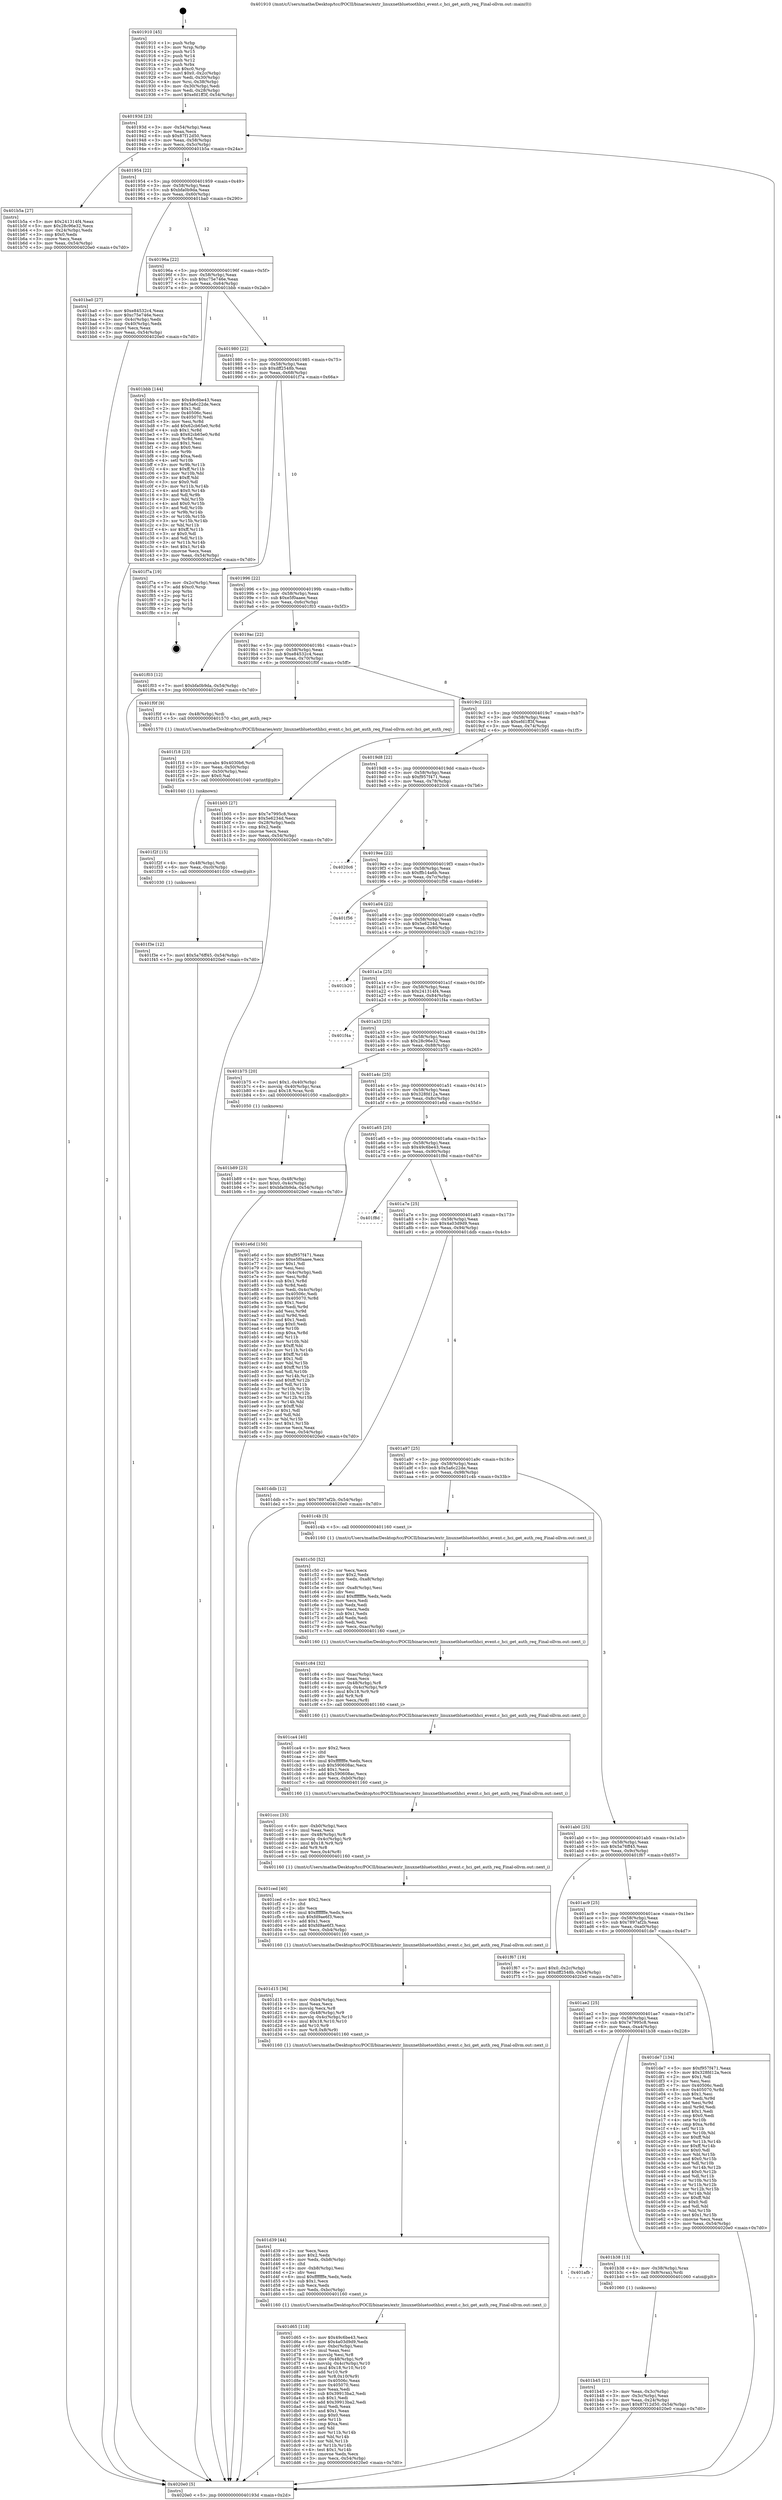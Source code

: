 digraph "0x401910" {
  label = "0x401910 (/mnt/c/Users/mathe/Desktop/tcc/POCII/binaries/extr_linuxnetbluetoothhci_event.c_hci_get_auth_req_Final-ollvm.out::main(0))"
  labelloc = "t"
  node[shape=record]

  Entry [label="",width=0.3,height=0.3,shape=circle,fillcolor=black,style=filled]
  "0x40193d" [label="{
     0x40193d [23]\l
     | [instrs]\l
     &nbsp;&nbsp;0x40193d \<+3\>: mov -0x54(%rbp),%eax\l
     &nbsp;&nbsp;0x401940 \<+2\>: mov %eax,%ecx\l
     &nbsp;&nbsp;0x401942 \<+6\>: sub $0x87f12d50,%ecx\l
     &nbsp;&nbsp;0x401948 \<+3\>: mov %eax,-0x58(%rbp)\l
     &nbsp;&nbsp;0x40194b \<+3\>: mov %ecx,-0x5c(%rbp)\l
     &nbsp;&nbsp;0x40194e \<+6\>: je 0000000000401b5a \<main+0x24a\>\l
  }"]
  "0x401b5a" [label="{
     0x401b5a [27]\l
     | [instrs]\l
     &nbsp;&nbsp;0x401b5a \<+5\>: mov $0x241314f4,%eax\l
     &nbsp;&nbsp;0x401b5f \<+5\>: mov $0x28c96e32,%ecx\l
     &nbsp;&nbsp;0x401b64 \<+3\>: mov -0x24(%rbp),%edx\l
     &nbsp;&nbsp;0x401b67 \<+3\>: cmp $0x0,%edx\l
     &nbsp;&nbsp;0x401b6a \<+3\>: cmove %ecx,%eax\l
     &nbsp;&nbsp;0x401b6d \<+3\>: mov %eax,-0x54(%rbp)\l
     &nbsp;&nbsp;0x401b70 \<+5\>: jmp 00000000004020e0 \<main+0x7d0\>\l
  }"]
  "0x401954" [label="{
     0x401954 [22]\l
     | [instrs]\l
     &nbsp;&nbsp;0x401954 \<+5\>: jmp 0000000000401959 \<main+0x49\>\l
     &nbsp;&nbsp;0x401959 \<+3\>: mov -0x58(%rbp),%eax\l
     &nbsp;&nbsp;0x40195c \<+5\>: sub $0xbfa0b9da,%eax\l
     &nbsp;&nbsp;0x401961 \<+3\>: mov %eax,-0x60(%rbp)\l
     &nbsp;&nbsp;0x401964 \<+6\>: je 0000000000401ba0 \<main+0x290\>\l
  }"]
  Exit [label="",width=0.3,height=0.3,shape=circle,fillcolor=black,style=filled,peripheries=2]
  "0x401ba0" [label="{
     0x401ba0 [27]\l
     | [instrs]\l
     &nbsp;&nbsp;0x401ba0 \<+5\>: mov $0xe84532c4,%eax\l
     &nbsp;&nbsp;0x401ba5 \<+5\>: mov $0xc75e746e,%ecx\l
     &nbsp;&nbsp;0x401baa \<+3\>: mov -0x4c(%rbp),%edx\l
     &nbsp;&nbsp;0x401bad \<+3\>: cmp -0x40(%rbp),%edx\l
     &nbsp;&nbsp;0x401bb0 \<+3\>: cmovl %ecx,%eax\l
     &nbsp;&nbsp;0x401bb3 \<+3\>: mov %eax,-0x54(%rbp)\l
     &nbsp;&nbsp;0x401bb6 \<+5\>: jmp 00000000004020e0 \<main+0x7d0\>\l
  }"]
  "0x40196a" [label="{
     0x40196a [22]\l
     | [instrs]\l
     &nbsp;&nbsp;0x40196a \<+5\>: jmp 000000000040196f \<main+0x5f\>\l
     &nbsp;&nbsp;0x40196f \<+3\>: mov -0x58(%rbp),%eax\l
     &nbsp;&nbsp;0x401972 \<+5\>: sub $0xc75e746e,%eax\l
     &nbsp;&nbsp;0x401977 \<+3\>: mov %eax,-0x64(%rbp)\l
     &nbsp;&nbsp;0x40197a \<+6\>: je 0000000000401bbb \<main+0x2ab\>\l
  }"]
  "0x401f3e" [label="{
     0x401f3e [12]\l
     | [instrs]\l
     &nbsp;&nbsp;0x401f3e \<+7\>: movl $0x5a76ff45,-0x54(%rbp)\l
     &nbsp;&nbsp;0x401f45 \<+5\>: jmp 00000000004020e0 \<main+0x7d0\>\l
  }"]
  "0x401bbb" [label="{
     0x401bbb [144]\l
     | [instrs]\l
     &nbsp;&nbsp;0x401bbb \<+5\>: mov $0x49c6be43,%eax\l
     &nbsp;&nbsp;0x401bc0 \<+5\>: mov $0x5a6c22de,%ecx\l
     &nbsp;&nbsp;0x401bc5 \<+2\>: mov $0x1,%dl\l
     &nbsp;&nbsp;0x401bc7 \<+7\>: mov 0x40506c,%esi\l
     &nbsp;&nbsp;0x401bce \<+7\>: mov 0x405070,%edi\l
     &nbsp;&nbsp;0x401bd5 \<+3\>: mov %esi,%r8d\l
     &nbsp;&nbsp;0x401bd8 \<+7\>: add $0x62cb65e0,%r8d\l
     &nbsp;&nbsp;0x401bdf \<+4\>: sub $0x1,%r8d\l
     &nbsp;&nbsp;0x401be3 \<+7\>: sub $0x62cb65e0,%r8d\l
     &nbsp;&nbsp;0x401bea \<+4\>: imul %r8d,%esi\l
     &nbsp;&nbsp;0x401bee \<+3\>: and $0x1,%esi\l
     &nbsp;&nbsp;0x401bf1 \<+3\>: cmp $0x0,%esi\l
     &nbsp;&nbsp;0x401bf4 \<+4\>: sete %r9b\l
     &nbsp;&nbsp;0x401bf8 \<+3\>: cmp $0xa,%edi\l
     &nbsp;&nbsp;0x401bfb \<+4\>: setl %r10b\l
     &nbsp;&nbsp;0x401bff \<+3\>: mov %r9b,%r11b\l
     &nbsp;&nbsp;0x401c02 \<+4\>: xor $0xff,%r11b\l
     &nbsp;&nbsp;0x401c06 \<+3\>: mov %r10b,%bl\l
     &nbsp;&nbsp;0x401c09 \<+3\>: xor $0xff,%bl\l
     &nbsp;&nbsp;0x401c0c \<+3\>: xor $0x0,%dl\l
     &nbsp;&nbsp;0x401c0f \<+3\>: mov %r11b,%r14b\l
     &nbsp;&nbsp;0x401c12 \<+4\>: and $0x0,%r14b\l
     &nbsp;&nbsp;0x401c16 \<+3\>: and %dl,%r9b\l
     &nbsp;&nbsp;0x401c19 \<+3\>: mov %bl,%r15b\l
     &nbsp;&nbsp;0x401c1c \<+4\>: and $0x0,%r15b\l
     &nbsp;&nbsp;0x401c20 \<+3\>: and %dl,%r10b\l
     &nbsp;&nbsp;0x401c23 \<+3\>: or %r9b,%r14b\l
     &nbsp;&nbsp;0x401c26 \<+3\>: or %r10b,%r15b\l
     &nbsp;&nbsp;0x401c29 \<+3\>: xor %r15b,%r14b\l
     &nbsp;&nbsp;0x401c2c \<+3\>: or %bl,%r11b\l
     &nbsp;&nbsp;0x401c2f \<+4\>: xor $0xff,%r11b\l
     &nbsp;&nbsp;0x401c33 \<+3\>: or $0x0,%dl\l
     &nbsp;&nbsp;0x401c36 \<+3\>: and %dl,%r11b\l
     &nbsp;&nbsp;0x401c39 \<+3\>: or %r11b,%r14b\l
     &nbsp;&nbsp;0x401c3c \<+4\>: test $0x1,%r14b\l
     &nbsp;&nbsp;0x401c40 \<+3\>: cmovne %ecx,%eax\l
     &nbsp;&nbsp;0x401c43 \<+3\>: mov %eax,-0x54(%rbp)\l
     &nbsp;&nbsp;0x401c46 \<+5\>: jmp 00000000004020e0 \<main+0x7d0\>\l
  }"]
  "0x401980" [label="{
     0x401980 [22]\l
     | [instrs]\l
     &nbsp;&nbsp;0x401980 \<+5\>: jmp 0000000000401985 \<main+0x75\>\l
     &nbsp;&nbsp;0x401985 \<+3\>: mov -0x58(%rbp),%eax\l
     &nbsp;&nbsp;0x401988 \<+5\>: sub $0xdff2548b,%eax\l
     &nbsp;&nbsp;0x40198d \<+3\>: mov %eax,-0x68(%rbp)\l
     &nbsp;&nbsp;0x401990 \<+6\>: je 0000000000401f7a \<main+0x66a\>\l
  }"]
  "0x401f2f" [label="{
     0x401f2f [15]\l
     | [instrs]\l
     &nbsp;&nbsp;0x401f2f \<+4\>: mov -0x48(%rbp),%rdi\l
     &nbsp;&nbsp;0x401f33 \<+6\>: mov %eax,-0xc0(%rbp)\l
     &nbsp;&nbsp;0x401f39 \<+5\>: call 0000000000401030 \<free@plt\>\l
     | [calls]\l
     &nbsp;&nbsp;0x401030 \{1\} (unknown)\l
  }"]
  "0x401f7a" [label="{
     0x401f7a [19]\l
     | [instrs]\l
     &nbsp;&nbsp;0x401f7a \<+3\>: mov -0x2c(%rbp),%eax\l
     &nbsp;&nbsp;0x401f7d \<+7\>: add $0xc0,%rsp\l
     &nbsp;&nbsp;0x401f84 \<+1\>: pop %rbx\l
     &nbsp;&nbsp;0x401f85 \<+2\>: pop %r12\l
     &nbsp;&nbsp;0x401f87 \<+2\>: pop %r14\l
     &nbsp;&nbsp;0x401f89 \<+2\>: pop %r15\l
     &nbsp;&nbsp;0x401f8b \<+1\>: pop %rbp\l
     &nbsp;&nbsp;0x401f8c \<+1\>: ret\l
  }"]
  "0x401996" [label="{
     0x401996 [22]\l
     | [instrs]\l
     &nbsp;&nbsp;0x401996 \<+5\>: jmp 000000000040199b \<main+0x8b\>\l
     &nbsp;&nbsp;0x40199b \<+3\>: mov -0x58(%rbp),%eax\l
     &nbsp;&nbsp;0x40199e \<+5\>: sub $0xe5f0aaee,%eax\l
     &nbsp;&nbsp;0x4019a3 \<+3\>: mov %eax,-0x6c(%rbp)\l
     &nbsp;&nbsp;0x4019a6 \<+6\>: je 0000000000401f03 \<main+0x5f3\>\l
  }"]
  "0x401f18" [label="{
     0x401f18 [23]\l
     | [instrs]\l
     &nbsp;&nbsp;0x401f18 \<+10\>: movabs $0x4030b6,%rdi\l
     &nbsp;&nbsp;0x401f22 \<+3\>: mov %eax,-0x50(%rbp)\l
     &nbsp;&nbsp;0x401f25 \<+3\>: mov -0x50(%rbp),%esi\l
     &nbsp;&nbsp;0x401f28 \<+2\>: mov $0x0,%al\l
     &nbsp;&nbsp;0x401f2a \<+5\>: call 0000000000401040 \<printf@plt\>\l
     | [calls]\l
     &nbsp;&nbsp;0x401040 \{1\} (unknown)\l
  }"]
  "0x401f03" [label="{
     0x401f03 [12]\l
     | [instrs]\l
     &nbsp;&nbsp;0x401f03 \<+7\>: movl $0xbfa0b9da,-0x54(%rbp)\l
     &nbsp;&nbsp;0x401f0a \<+5\>: jmp 00000000004020e0 \<main+0x7d0\>\l
  }"]
  "0x4019ac" [label="{
     0x4019ac [22]\l
     | [instrs]\l
     &nbsp;&nbsp;0x4019ac \<+5\>: jmp 00000000004019b1 \<main+0xa1\>\l
     &nbsp;&nbsp;0x4019b1 \<+3\>: mov -0x58(%rbp),%eax\l
     &nbsp;&nbsp;0x4019b4 \<+5\>: sub $0xe84532c4,%eax\l
     &nbsp;&nbsp;0x4019b9 \<+3\>: mov %eax,-0x70(%rbp)\l
     &nbsp;&nbsp;0x4019bc \<+6\>: je 0000000000401f0f \<main+0x5ff\>\l
  }"]
  "0x401d65" [label="{
     0x401d65 [118]\l
     | [instrs]\l
     &nbsp;&nbsp;0x401d65 \<+5\>: mov $0x49c6be43,%ecx\l
     &nbsp;&nbsp;0x401d6a \<+5\>: mov $0x4a03d9d9,%edx\l
     &nbsp;&nbsp;0x401d6f \<+6\>: mov -0xbc(%rbp),%esi\l
     &nbsp;&nbsp;0x401d75 \<+3\>: imul %eax,%esi\l
     &nbsp;&nbsp;0x401d78 \<+3\>: movslq %esi,%r8\l
     &nbsp;&nbsp;0x401d7b \<+4\>: mov -0x48(%rbp),%r9\l
     &nbsp;&nbsp;0x401d7f \<+4\>: movslq -0x4c(%rbp),%r10\l
     &nbsp;&nbsp;0x401d83 \<+4\>: imul $0x18,%r10,%r10\l
     &nbsp;&nbsp;0x401d87 \<+3\>: add %r10,%r9\l
     &nbsp;&nbsp;0x401d8a \<+4\>: mov %r8,0x10(%r9)\l
     &nbsp;&nbsp;0x401d8e \<+7\>: mov 0x40506c,%eax\l
     &nbsp;&nbsp;0x401d95 \<+7\>: mov 0x405070,%esi\l
     &nbsp;&nbsp;0x401d9c \<+2\>: mov %eax,%edi\l
     &nbsp;&nbsp;0x401d9e \<+6\>: sub $0x39913ba2,%edi\l
     &nbsp;&nbsp;0x401da4 \<+3\>: sub $0x1,%edi\l
     &nbsp;&nbsp;0x401da7 \<+6\>: add $0x39913ba2,%edi\l
     &nbsp;&nbsp;0x401dad \<+3\>: imul %edi,%eax\l
     &nbsp;&nbsp;0x401db0 \<+3\>: and $0x1,%eax\l
     &nbsp;&nbsp;0x401db3 \<+3\>: cmp $0x0,%eax\l
     &nbsp;&nbsp;0x401db6 \<+4\>: sete %r11b\l
     &nbsp;&nbsp;0x401dba \<+3\>: cmp $0xa,%esi\l
     &nbsp;&nbsp;0x401dbd \<+3\>: setl %bl\l
     &nbsp;&nbsp;0x401dc0 \<+3\>: mov %r11b,%r14b\l
     &nbsp;&nbsp;0x401dc3 \<+3\>: and %bl,%r14b\l
     &nbsp;&nbsp;0x401dc6 \<+3\>: xor %bl,%r11b\l
     &nbsp;&nbsp;0x401dc9 \<+3\>: or %r11b,%r14b\l
     &nbsp;&nbsp;0x401dcc \<+4\>: test $0x1,%r14b\l
     &nbsp;&nbsp;0x401dd0 \<+3\>: cmovne %edx,%ecx\l
     &nbsp;&nbsp;0x401dd3 \<+3\>: mov %ecx,-0x54(%rbp)\l
     &nbsp;&nbsp;0x401dd6 \<+5\>: jmp 00000000004020e0 \<main+0x7d0\>\l
  }"]
  "0x401f0f" [label="{
     0x401f0f [9]\l
     | [instrs]\l
     &nbsp;&nbsp;0x401f0f \<+4\>: mov -0x48(%rbp),%rdi\l
     &nbsp;&nbsp;0x401f13 \<+5\>: call 0000000000401570 \<hci_get_auth_req\>\l
     | [calls]\l
     &nbsp;&nbsp;0x401570 \{1\} (/mnt/c/Users/mathe/Desktop/tcc/POCII/binaries/extr_linuxnetbluetoothhci_event.c_hci_get_auth_req_Final-ollvm.out::hci_get_auth_req)\l
  }"]
  "0x4019c2" [label="{
     0x4019c2 [22]\l
     | [instrs]\l
     &nbsp;&nbsp;0x4019c2 \<+5\>: jmp 00000000004019c7 \<main+0xb7\>\l
     &nbsp;&nbsp;0x4019c7 \<+3\>: mov -0x58(%rbp),%eax\l
     &nbsp;&nbsp;0x4019ca \<+5\>: sub $0xefd1ff3f,%eax\l
     &nbsp;&nbsp;0x4019cf \<+3\>: mov %eax,-0x74(%rbp)\l
     &nbsp;&nbsp;0x4019d2 \<+6\>: je 0000000000401b05 \<main+0x1f5\>\l
  }"]
  "0x401d39" [label="{
     0x401d39 [44]\l
     | [instrs]\l
     &nbsp;&nbsp;0x401d39 \<+2\>: xor %ecx,%ecx\l
     &nbsp;&nbsp;0x401d3b \<+5\>: mov $0x2,%edx\l
     &nbsp;&nbsp;0x401d40 \<+6\>: mov %edx,-0xb8(%rbp)\l
     &nbsp;&nbsp;0x401d46 \<+1\>: cltd\l
     &nbsp;&nbsp;0x401d47 \<+6\>: mov -0xb8(%rbp),%esi\l
     &nbsp;&nbsp;0x401d4d \<+2\>: idiv %esi\l
     &nbsp;&nbsp;0x401d4f \<+6\>: imul $0xfffffffe,%edx,%edx\l
     &nbsp;&nbsp;0x401d55 \<+3\>: sub $0x1,%ecx\l
     &nbsp;&nbsp;0x401d58 \<+2\>: sub %ecx,%edx\l
     &nbsp;&nbsp;0x401d5a \<+6\>: mov %edx,-0xbc(%rbp)\l
     &nbsp;&nbsp;0x401d60 \<+5\>: call 0000000000401160 \<next_i\>\l
     | [calls]\l
     &nbsp;&nbsp;0x401160 \{1\} (/mnt/c/Users/mathe/Desktop/tcc/POCII/binaries/extr_linuxnetbluetoothhci_event.c_hci_get_auth_req_Final-ollvm.out::next_i)\l
  }"]
  "0x401b05" [label="{
     0x401b05 [27]\l
     | [instrs]\l
     &nbsp;&nbsp;0x401b05 \<+5\>: mov $0x7e7995c8,%eax\l
     &nbsp;&nbsp;0x401b0a \<+5\>: mov $0x5e6234d,%ecx\l
     &nbsp;&nbsp;0x401b0f \<+3\>: mov -0x28(%rbp),%edx\l
     &nbsp;&nbsp;0x401b12 \<+3\>: cmp $0x2,%edx\l
     &nbsp;&nbsp;0x401b15 \<+3\>: cmovne %ecx,%eax\l
     &nbsp;&nbsp;0x401b18 \<+3\>: mov %eax,-0x54(%rbp)\l
     &nbsp;&nbsp;0x401b1b \<+5\>: jmp 00000000004020e0 \<main+0x7d0\>\l
  }"]
  "0x4019d8" [label="{
     0x4019d8 [22]\l
     | [instrs]\l
     &nbsp;&nbsp;0x4019d8 \<+5\>: jmp 00000000004019dd \<main+0xcd\>\l
     &nbsp;&nbsp;0x4019dd \<+3\>: mov -0x58(%rbp),%eax\l
     &nbsp;&nbsp;0x4019e0 \<+5\>: sub $0xf957f471,%eax\l
     &nbsp;&nbsp;0x4019e5 \<+3\>: mov %eax,-0x78(%rbp)\l
     &nbsp;&nbsp;0x4019e8 \<+6\>: je 00000000004020c6 \<main+0x7b6\>\l
  }"]
  "0x4020e0" [label="{
     0x4020e0 [5]\l
     | [instrs]\l
     &nbsp;&nbsp;0x4020e0 \<+5\>: jmp 000000000040193d \<main+0x2d\>\l
  }"]
  "0x401910" [label="{
     0x401910 [45]\l
     | [instrs]\l
     &nbsp;&nbsp;0x401910 \<+1\>: push %rbp\l
     &nbsp;&nbsp;0x401911 \<+3\>: mov %rsp,%rbp\l
     &nbsp;&nbsp;0x401914 \<+2\>: push %r15\l
     &nbsp;&nbsp;0x401916 \<+2\>: push %r14\l
     &nbsp;&nbsp;0x401918 \<+2\>: push %r12\l
     &nbsp;&nbsp;0x40191a \<+1\>: push %rbx\l
     &nbsp;&nbsp;0x40191b \<+7\>: sub $0xc0,%rsp\l
     &nbsp;&nbsp;0x401922 \<+7\>: movl $0x0,-0x2c(%rbp)\l
     &nbsp;&nbsp;0x401929 \<+3\>: mov %edi,-0x30(%rbp)\l
     &nbsp;&nbsp;0x40192c \<+4\>: mov %rsi,-0x38(%rbp)\l
     &nbsp;&nbsp;0x401930 \<+3\>: mov -0x30(%rbp),%edi\l
     &nbsp;&nbsp;0x401933 \<+3\>: mov %edi,-0x28(%rbp)\l
     &nbsp;&nbsp;0x401936 \<+7\>: movl $0xefd1ff3f,-0x54(%rbp)\l
  }"]
  "0x401d15" [label="{
     0x401d15 [36]\l
     | [instrs]\l
     &nbsp;&nbsp;0x401d15 \<+6\>: mov -0xb4(%rbp),%ecx\l
     &nbsp;&nbsp;0x401d1b \<+3\>: imul %eax,%ecx\l
     &nbsp;&nbsp;0x401d1e \<+3\>: movslq %ecx,%r8\l
     &nbsp;&nbsp;0x401d21 \<+4\>: mov -0x48(%rbp),%r9\l
     &nbsp;&nbsp;0x401d25 \<+4\>: movslq -0x4c(%rbp),%r10\l
     &nbsp;&nbsp;0x401d29 \<+4\>: imul $0x18,%r10,%r10\l
     &nbsp;&nbsp;0x401d2d \<+3\>: add %r10,%r9\l
     &nbsp;&nbsp;0x401d30 \<+4\>: mov %r8,0x8(%r9)\l
     &nbsp;&nbsp;0x401d34 \<+5\>: call 0000000000401160 \<next_i\>\l
     | [calls]\l
     &nbsp;&nbsp;0x401160 \{1\} (/mnt/c/Users/mathe/Desktop/tcc/POCII/binaries/extr_linuxnetbluetoothhci_event.c_hci_get_auth_req_Final-ollvm.out::next_i)\l
  }"]
  "0x4020c6" [label="{
     0x4020c6\l
  }", style=dashed]
  "0x4019ee" [label="{
     0x4019ee [22]\l
     | [instrs]\l
     &nbsp;&nbsp;0x4019ee \<+5\>: jmp 00000000004019f3 \<main+0xe3\>\l
     &nbsp;&nbsp;0x4019f3 \<+3\>: mov -0x58(%rbp),%eax\l
     &nbsp;&nbsp;0x4019f6 \<+5\>: sub $0xffb14a6b,%eax\l
     &nbsp;&nbsp;0x4019fb \<+3\>: mov %eax,-0x7c(%rbp)\l
     &nbsp;&nbsp;0x4019fe \<+6\>: je 0000000000401f56 \<main+0x646\>\l
  }"]
  "0x401ced" [label="{
     0x401ced [40]\l
     | [instrs]\l
     &nbsp;&nbsp;0x401ced \<+5\>: mov $0x2,%ecx\l
     &nbsp;&nbsp;0x401cf2 \<+1\>: cltd\l
     &nbsp;&nbsp;0x401cf3 \<+2\>: idiv %ecx\l
     &nbsp;&nbsp;0x401cf5 \<+6\>: imul $0xfffffffe,%edx,%ecx\l
     &nbsp;&nbsp;0x401cfb \<+6\>: sub $0xfd9ae6f3,%ecx\l
     &nbsp;&nbsp;0x401d01 \<+3\>: add $0x1,%ecx\l
     &nbsp;&nbsp;0x401d04 \<+6\>: add $0xfd9ae6f3,%ecx\l
     &nbsp;&nbsp;0x401d0a \<+6\>: mov %ecx,-0xb4(%rbp)\l
     &nbsp;&nbsp;0x401d10 \<+5\>: call 0000000000401160 \<next_i\>\l
     | [calls]\l
     &nbsp;&nbsp;0x401160 \{1\} (/mnt/c/Users/mathe/Desktop/tcc/POCII/binaries/extr_linuxnetbluetoothhci_event.c_hci_get_auth_req_Final-ollvm.out::next_i)\l
  }"]
  "0x401f56" [label="{
     0x401f56\l
  }", style=dashed]
  "0x401a04" [label="{
     0x401a04 [22]\l
     | [instrs]\l
     &nbsp;&nbsp;0x401a04 \<+5\>: jmp 0000000000401a09 \<main+0xf9\>\l
     &nbsp;&nbsp;0x401a09 \<+3\>: mov -0x58(%rbp),%eax\l
     &nbsp;&nbsp;0x401a0c \<+5\>: sub $0x5e6234d,%eax\l
     &nbsp;&nbsp;0x401a11 \<+3\>: mov %eax,-0x80(%rbp)\l
     &nbsp;&nbsp;0x401a14 \<+6\>: je 0000000000401b20 \<main+0x210\>\l
  }"]
  "0x401ccc" [label="{
     0x401ccc [33]\l
     | [instrs]\l
     &nbsp;&nbsp;0x401ccc \<+6\>: mov -0xb0(%rbp),%ecx\l
     &nbsp;&nbsp;0x401cd2 \<+3\>: imul %eax,%ecx\l
     &nbsp;&nbsp;0x401cd5 \<+4\>: mov -0x48(%rbp),%r8\l
     &nbsp;&nbsp;0x401cd9 \<+4\>: movslq -0x4c(%rbp),%r9\l
     &nbsp;&nbsp;0x401cdd \<+4\>: imul $0x18,%r9,%r9\l
     &nbsp;&nbsp;0x401ce1 \<+3\>: add %r9,%r8\l
     &nbsp;&nbsp;0x401ce4 \<+4\>: mov %ecx,0x4(%r8)\l
     &nbsp;&nbsp;0x401ce8 \<+5\>: call 0000000000401160 \<next_i\>\l
     | [calls]\l
     &nbsp;&nbsp;0x401160 \{1\} (/mnt/c/Users/mathe/Desktop/tcc/POCII/binaries/extr_linuxnetbluetoothhci_event.c_hci_get_auth_req_Final-ollvm.out::next_i)\l
  }"]
  "0x401b20" [label="{
     0x401b20\l
  }", style=dashed]
  "0x401a1a" [label="{
     0x401a1a [25]\l
     | [instrs]\l
     &nbsp;&nbsp;0x401a1a \<+5\>: jmp 0000000000401a1f \<main+0x10f\>\l
     &nbsp;&nbsp;0x401a1f \<+3\>: mov -0x58(%rbp),%eax\l
     &nbsp;&nbsp;0x401a22 \<+5\>: sub $0x241314f4,%eax\l
     &nbsp;&nbsp;0x401a27 \<+6\>: mov %eax,-0x84(%rbp)\l
     &nbsp;&nbsp;0x401a2d \<+6\>: je 0000000000401f4a \<main+0x63a\>\l
  }"]
  "0x401ca4" [label="{
     0x401ca4 [40]\l
     | [instrs]\l
     &nbsp;&nbsp;0x401ca4 \<+5\>: mov $0x2,%ecx\l
     &nbsp;&nbsp;0x401ca9 \<+1\>: cltd\l
     &nbsp;&nbsp;0x401caa \<+2\>: idiv %ecx\l
     &nbsp;&nbsp;0x401cac \<+6\>: imul $0xfffffffe,%edx,%ecx\l
     &nbsp;&nbsp;0x401cb2 \<+6\>: sub $0x590608ac,%ecx\l
     &nbsp;&nbsp;0x401cb8 \<+3\>: add $0x1,%ecx\l
     &nbsp;&nbsp;0x401cbb \<+6\>: add $0x590608ac,%ecx\l
     &nbsp;&nbsp;0x401cc1 \<+6\>: mov %ecx,-0xb0(%rbp)\l
     &nbsp;&nbsp;0x401cc7 \<+5\>: call 0000000000401160 \<next_i\>\l
     | [calls]\l
     &nbsp;&nbsp;0x401160 \{1\} (/mnt/c/Users/mathe/Desktop/tcc/POCII/binaries/extr_linuxnetbluetoothhci_event.c_hci_get_auth_req_Final-ollvm.out::next_i)\l
  }"]
  "0x401f4a" [label="{
     0x401f4a\l
  }", style=dashed]
  "0x401a33" [label="{
     0x401a33 [25]\l
     | [instrs]\l
     &nbsp;&nbsp;0x401a33 \<+5\>: jmp 0000000000401a38 \<main+0x128\>\l
     &nbsp;&nbsp;0x401a38 \<+3\>: mov -0x58(%rbp),%eax\l
     &nbsp;&nbsp;0x401a3b \<+5\>: sub $0x28c96e32,%eax\l
     &nbsp;&nbsp;0x401a40 \<+6\>: mov %eax,-0x88(%rbp)\l
     &nbsp;&nbsp;0x401a46 \<+6\>: je 0000000000401b75 \<main+0x265\>\l
  }"]
  "0x401c84" [label="{
     0x401c84 [32]\l
     | [instrs]\l
     &nbsp;&nbsp;0x401c84 \<+6\>: mov -0xac(%rbp),%ecx\l
     &nbsp;&nbsp;0x401c8a \<+3\>: imul %eax,%ecx\l
     &nbsp;&nbsp;0x401c8d \<+4\>: mov -0x48(%rbp),%r8\l
     &nbsp;&nbsp;0x401c91 \<+4\>: movslq -0x4c(%rbp),%r9\l
     &nbsp;&nbsp;0x401c95 \<+4\>: imul $0x18,%r9,%r9\l
     &nbsp;&nbsp;0x401c99 \<+3\>: add %r9,%r8\l
     &nbsp;&nbsp;0x401c9c \<+3\>: mov %ecx,(%r8)\l
     &nbsp;&nbsp;0x401c9f \<+5\>: call 0000000000401160 \<next_i\>\l
     | [calls]\l
     &nbsp;&nbsp;0x401160 \{1\} (/mnt/c/Users/mathe/Desktop/tcc/POCII/binaries/extr_linuxnetbluetoothhci_event.c_hci_get_auth_req_Final-ollvm.out::next_i)\l
  }"]
  "0x401b75" [label="{
     0x401b75 [20]\l
     | [instrs]\l
     &nbsp;&nbsp;0x401b75 \<+7\>: movl $0x1,-0x40(%rbp)\l
     &nbsp;&nbsp;0x401b7c \<+4\>: movslq -0x40(%rbp),%rax\l
     &nbsp;&nbsp;0x401b80 \<+4\>: imul $0x18,%rax,%rdi\l
     &nbsp;&nbsp;0x401b84 \<+5\>: call 0000000000401050 \<malloc@plt\>\l
     | [calls]\l
     &nbsp;&nbsp;0x401050 \{1\} (unknown)\l
  }"]
  "0x401a4c" [label="{
     0x401a4c [25]\l
     | [instrs]\l
     &nbsp;&nbsp;0x401a4c \<+5\>: jmp 0000000000401a51 \<main+0x141\>\l
     &nbsp;&nbsp;0x401a51 \<+3\>: mov -0x58(%rbp),%eax\l
     &nbsp;&nbsp;0x401a54 \<+5\>: sub $0x328fd12a,%eax\l
     &nbsp;&nbsp;0x401a59 \<+6\>: mov %eax,-0x8c(%rbp)\l
     &nbsp;&nbsp;0x401a5f \<+6\>: je 0000000000401e6d \<main+0x55d\>\l
  }"]
  "0x401c50" [label="{
     0x401c50 [52]\l
     | [instrs]\l
     &nbsp;&nbsp;0x401c50 \<+2\>: xor %ecx,%ecx\l
     &nbsp;&nbsp;0x401c52 \<+5\>: mov $0x2,%edx\l
     &nbsp;&nbsp;0x401c57 \<+6\>: mov %edx,-0xa8(%rbp)\l
     &nbsp;&nbsp;0x401c5d \<+1\>: cltd\l
     &nbsp;&nbsp;0x401c5e \<+6\>: mov -0xa8(%rbp),%esi\l
     &nbsp;&nbsp;0x401c64 \<+2\>: idiv %esi\l
     &nbsp;&nbsp;0x401c66 \<+6\>: imul $0xfffffffe,%edx,%edx\l
     &nbsp;&nbsp;0x401c6c \<+2\>: mov %ecx,%edi\l
     &nbsp;&nbsp;0x401c6e \<+2\>: sub %edx,%edi\l
     &nbsp;&nbsp;0x401c70 \<+2\>: mov %ecx,%edx\l
     &nbsp;&nbsp;0x401c72 \<+3\>: sub $0x1,%edx\l
     &nbsp;&nbsp;0x401c75 \<+2\>: add %edx,%edi\l
     &nbsp;&nbsp;0x401c77 \<+2\>: sub %edi,%ecx\l
     &nbsp;&nbsp;0x401c79 \<+6\>: mov %ecx,-0xac(%rbp)\l
     &nbsp;&nbsp;0x401c7f \<+5\>: call 0000000000401160 \<next_i\>\l
     | [calls]\l
     &nbsp;&nbsp;0x401160 \{1\} (/mnt/c/Users/mathe/Desktop/tcc/POCII/binaries/extr_linuxnetbluetoothhci_event.c_hci_get_auth_req_Final-ollvm.out::next_i)\l
  }"]
  "0x401e6d" [label="{
     0x401e6d [150]\l
     | [instrs]\l
     &nbsp;&nbsp;0x401e6d \<+5\>: mov $0xf957f471,%eax\l
     &nbsp;&nbsp;0x401e72 \<+5\>: mov $0xe5f0aaee,%ecx\l
     &nbsp;&nbsp;0x401e77 \<+2\>: mov $0x1,%dl\l
     &nbsp;&nbsp;0x401e79 \<+2\>: xor %esi,%esi\l
     &nbsp;&nbsp;0x401e7b \<+3\>: mov -0x4c(%rbp),%edi\l
     &nbsp;&nbsp;0x401e7e \<+3\>: mov %esi,%r8d\l
     &nbsp;&nbsp;0x401e81 \<+4\>: sub $0x1,%r8d\l
     &nbsp;&nbsp;0x401e85 \<+3\>: sub %r8d,%edi\l
     &nbsp;&nbsp;0x401e88 \<+3\>: mov %edi,-0x4c(%rbp)\l
     &nbsp;&nbsp;0x401e8b \<+7\>: mov 0x40506c,%edi\l
     &nbsp;&nbsp;0x401e92 \<+8\>: mov 0x405070,%r8d\l
     &nbsp;&nbsp;0x401e9a \<+3\>: sub $0x1,%esi\l
     &nbsp;&nbsp;0x401e9d \<+3\>: mov %edi,%r9d\l
     &nbsp;&nbsp;0x401ea0 \<+3\>: add %esi,%r9d\l
     &nbsp;&nbsp;0x401ea3 \<+4\>: imul %r9d,%edi\l
     &nbsp;&nbsp;0x401ea7 \<+3\>: and $0x1,%edi\l
     &nbsp;&nbsp;0x401eaa \<+3\>: cmp $0x0,%edi\l
     &nbsp;&nbsp;0x401ead \<+4\>: sete %r10b\l
     &nbsp;&nbsp;0x401eb1 \<+4\>: cmp $0xa,%r8d\l
     &nbsp;&nbsp;0x401eb5 \<+4\>: setl %r11b\l
     &nbsp;&nbsp;0x401eb9 \<+3\>: mov %r10b,%bl\l
     &nbsp;&nbsp;0x401ebc \<+3\>: xor $0xff,%bl\l
     &nbsp;&nbsp;0x401ebf \<+3\>: mov %r11b,%r14b\l
     &nbsp;&nbsp;0x401ec2 \<+4\>: xor $0xff,%r14b\l
     &nbsp;&nbsp;0x401ec6 \<+3\>: xor $0x1,%dl\l
     &nbsp;&nbsp;0x401ec9 \<+3\>: mov %bl,%r15b\l
     &nbsp;&nbsp;0x401ecc \<+4\>: and $0xff,%r15b\l
     &nbsp;&nbsp;0x401ed0 \<+3\>: and %dl,%r10b\l
     &nbsp;&nbsp;0x401ed3 \<+3\>: mov %r14b,%r12b\l
     &nbsp;&nbsp;0x401ed6 \<+4\>: and $0xff,%r12b\l
     &nbsp;&nbsp;0x401eda \<+3\>: and %dl,%r11b\l
     &nbsp;&nbsp;0x401edd \<+3\>: or %r10b,%r15b\l
     &nbsp;&nbsp;0x401ee0 \<+3\>: or %r11b,%r12b\l
     &nbsp;&nbsp;0x401ee3 \<+3\>: xor %r12b,%r15b\l
     &nbsp;&nbsp;0x401ee6 \<+3\>: or %r14b,%bl\l
     &nbsp;&nbsp;0x401ee9 \<+3\>: xor $0xff,%bl\l
     &nbsp;&nbsp;0x401eec \<+3\>: or $0x1,%dl\l
     &nbsp;&nbsp;0x401eef \<+2\>: and %dl,%bl\l
     &nbsp;&nbsp;0x401ef1 \<+3\>: or %bl,%r15b\l
     &nbsp;&nbsp;0x401ef4 \<+4\>: test $0x1,%r15b\l
     &nbsp;&nbsp;0x401ef8 \<+3\>: cmovne %ecx,%eax\l
     &nbsp;&nbsp;0x401efb \<+3\>: mov %eax,-0x54(%rbp)\l
     &nbsp;&nbsp;0x401efe \<+5\>: jmp 00000000004020e0 \<main+0x7d0\>\l
  }"]
  "0x401a65" [label="{
     0x401a65 [25]\l
     | [instrs]\l
     &nbsp;&nbsp;0x401a65 \<+5\>: jmp 0000000000401a6a \<main+0x15a\>\l
     &nbsp;&nbsp;0x401a6a \<+3\>: mov -0x58(%rbp),%eax\l
     &nbsp;&nbsp;0x401a6d \<+5\>: sub $0x49c6be43,%eax\l
     &nbsp;&nbsp;0x401a72 \<+6\>: mov %eax,-0x90(%rbp)\l
     &nbsp;&nbsp;0x401a78 \<+6\>: je 0000000000401f8d \<main+0x67d\>\l
  }"]
  "0x401b89" [label="{
     0x401b89 [23]\l
     | [instrs]\l
     &nbsp;&nbsp;0x401b89 \<+4\>: mov %rax,-0x48(%rbp)\l
     &nbsp;&nbsp;0x401b8d \<+7\>: movl $0x0,-0x4c(%rbp)\l
     &nbsp;&nbsp;0x401b94 \<+7\>: movl $0xbfa0b9da,-0x54(%rbp)\l
     &nbsp;&nbsp;0x401b9b \<+5\>: jmp 00000000004020e0 \<main+0x7d0\>\l
  }"]
  "0x401f8d" [label="{
     0x401f8d\l
  }", style=dashed]
  "0x401a7e" [label="{
     0x401a7e [25]\l
     | [instrs]\l
     &nbsp;&nbsp;0x401a7e \<+5\>: jmp 0000000000401a83 \<main+0x173\>\l
     &nbsp;&nbsp;0x401a83 \<+3\>: mov -0x58(%rbp),%eax\l
     &nbsp;&nbsp;0x401a86 \<+5\>: sub $0x4a03d9d9,%eax\l
     &nbsp;&nbsp;0x401a8b \<+6\>: mov %eax,-0x94(%rbp)\l
     &nbsp;&nbsp;0x401a91 \<+6\>: je 0000000000401ddb \<main+0x4cb\>\l
  }"]
  "0x401b45" [label="{
     0x401b45 [21]\l
     | [instrs]\l
     &nbsp;&nbsp;0x401b45 \<+3\>: mov %eax,-0x3c(%rbp)\l
     &nbsp;&nbsp;0x401b48 \<+3\>: mov -0x3c(%rbp),%eax\l
     &nbsp;&nbsp;0x401b4b \<+3\>: mov %eax,-0x24(%rbp)\l
     &nbsp;&nbsp;0x401b4e \<+7\>: movl $0x87f12d50,-0x54(%rbp)\l
     &nbsp;&nbsp;0x401b55 \<+5\>: jmp 00000000004020e0 \<main+0x7d0\>\l
  }"]
  "0x401ddb" [label="{
     0x401ddb [12]\l
     | [instrs]\l
     &nbsp;&nbsp;0x401ddb \<+7\>: movl $0x7897af2b,-0x54(%rbp)\l
     &nbsp;&nbsp;0x401de2 \<+5\>: jmp 00000000004020e0 \<main+0x7d0\>\l
  }"]
  "0x401a97" [label="{
     0x401a97 [25]\l
     | [instrs]\l
     &nbsp;&nbsp;0x401a97 \<+5\>: jmp 0000000000401a9c \<main+0x18c\>\l
     &nbsp;&nbsp;0x401a9c \<+3\>: mov -0x58(%rbp),%eax\l
     &nbsp;&nbsp;0x401a9f \<+5\>: sub $0x5a6c22de,%eax\l
     &nbsp;&nbsp;0x401aa4 \<+6\>: mov %eax,-0x98(%rbp)\l
     &nbsp;&nbsp;0x401aaa \<+6\>: je 0000000000401c4b \<main+0x33b\>\l
  }"]
  "0x401afb" [label="{
     0x401afb\l
  }", style=dashed]
  "0x401c4b" [label="{
     0x401c4b [5]\l
     | [instrs]\l
     &nbsp;&nbsp;0x401c4b \<+5\>: call 0000000000401160 \<next_i\>\l
     | [calls]\l
     &nbsp;&nbsp;0x401160 \{1\} (/mnt/c/Users/mathe/Desktop/tcc/POCII/binaries/extr_linuxnetbluetoothhci_event.c_hci_get_auth_req_Final-ollvm.out::next_i)\l
  }"]
  "0x401ab0" [label="{
     0x401ab0 [25]\l
     | [instrs]\l
     &nbsp;&nbsp;0x401ab0 \<+5\>: jmp 0000000000401ab5 \<main+0x1a5\>\l
     &nbsp;&nbsp;0x401ab5 \<+3\>: mov -0x58(%rbp),%eax\l
     &nbsp;&nbsp;0x401ab8 \<+5\>: sub $0x5a76ff45,%eax\l
     &nbsp;&nbsp;0x401abd \<+6\>: mov %eax,-0x9c(%rbp)\l
     &nbsp;&nbsp;0x401ac3 \<+6\>: je 0000000000401f67 \<main+0x657\>\l
  }"]
  "0x401b38" [label="{
     0x401b38 [13]\l
     | [instrs]\l
     &nbsp;&nbsp;0x401b38 \<+4\>: mov -0x38(%rbp),%rax\l
     &nbsp;&nbsp;0x401b3c \<+4\>: mov 0x8(%rax),%rdi\l
     &nbsp;&nbsp;0x401b40 \<+5\>: call 0000000000401060 \<atoi@plt\>\l
     | [calls]\l
     &nbsp;&nbsp;0x401060 \{1\} (unknown)\l
  }"]
  "0x401f67" [label="{
     0x401f67 [19]\l
     | [instrs]\l
     &nbsp;&nbsp;0x401f67 \<+7\>: movl $0x0,-0x2c(%rbp)\l
     &nbsp;&nbsp;0x401f6e \<+7\>: movl $0xdff2548b,-0x54(%rbp)\l
     &nbsp;&nbsp;0x401f75 \<+5\>: jmp 00000000004020e0 \<main+0x7d0\>\l
  }"]
  "0x401ac9" [label="{
     0x401ac9 [25]\l
     | [instrs]\l
     &nbsp;&nbsp;0x401ac9 \<+5\>: jmp 0000000000401ace \<main+0x1be\>\l
     &nbsp;&nbsp;0x401ace \<+3\>: mov -0x58(%rbp),%eax\l
     &nbsp;&nbsp;0x401ad1 \<+5\>: sub $0x7897af2b,%eax\l
     &nbsp;&nbsp;0x401ad6 \<+6\>: mov %eax,-0xa0(%rbp)\l
     &nbsp;&nbsp;0x401adc \<+6\>: je 0000000000401de7 \<main+0x4d7\>\l
  }"]
  "0x401ae2" [label="{
     0x401ae2 [25]\l
     | [instrs]\l
     &nbsp;&nbsp;0x401ae2 \<+5\>: jmp 0000000000401ae7 \<main+0x1d7\>\l
     &nbsp;&nbsp;0x401ae7 \<+3\>: mov -0x58(%rbp),%eax\l
     &nbsp;&nbsp;0x401aea \<+5\>: sub $0x7e7995c8,%eax\l
     &nbsp;&nbsp;0x401aef \<+6\>: mov %eax,-0xa4(%rbp)\l
     &nbsp;&nbsp;0x401af5 \<+6\>: je 0000000000401b38 \<main+0x228\>\l
  }"]
  "0x401de7" [label="{
     0x401de7 [134]\l
     | [instrs]\l
     &nbsp;&nbsp;0x401de7 \<+5\>: mov $0xf957f471,%eax\l
     &nbsp;&nbsp;0x401dec \<+5\>: mov $0x328fd12a,%ecx\l
     &nbsp;&nbsp;0x401df1 \<+2\>: mov $0x1,%dl\l
     &nbsp;&nbsp;0x401df3 \<+2\>: xor %esi,%esi\l
     &nbsp;&nbsp;0x401df5 \<+7\>: mov 0x40506c,%edi\l
     &nbsp;&nbsp;0x401dfc \<+8\>: mov 0x405070,%r8d\l
     &nbsp;&nbsp;0x401e04 \<+3\>: sub $0x1,%esi\l
     &nbsp;&nbsp;0x401e07 \<+3\>: mov %edi,%r9d\l
     &nbsp;&nbsp;0x401e0a \<+3\>: add %esi,%r9d\l
     &nbsp;&nbsp;0x401e0d \<+4\>: imul %r9d,%edi\l
     &nbsp;&nbsp;0x401e11 \<+3\>: and $0x1,%edi\l
     &nbsp;&nbsp;0x401e14 \<+3\>: cmp $0x0,%edi\l
     &nbsp;&nbsp;0x401e17 \<+4\>: sete %r10b\l
     &nbsp;&nbsp;0x401e1b \<+4\>: cmp $0xa,%r8d\l
     &nbsp;&nbsp;0x401e1f \<+4\>: setl %r11b\l
     &nbsp;&nbsp;0x401e23 \<+3\>: mov %r10b,%bl\l
     &nbsp;&nbsp;0x401e26 \<+3\>: xor $0xff,%bl\l
     &nbsp;&nbsp;0x401e29 \<+3\>: mov %r11b,%r14b\l
     &nbsp;&nbsp;0x401e2c \<+4\>: xor $0xff,%r14b\l
     &nbsp;&nbsp;0x401e30 \<+3\>: xor $0x0,%dl\l
     &nbsp;&nbsp;0x401e33 \<+3\>: mov %bl,%r15b\l
     &nbsp;&nbsp;0x401e36 \<+4\>: and $0x0,%r15b\l
     &nbsp;&nbsp;0x401e3a \<+3\>: and %dl,%r10b\l
     &nbsp;&nbsp;0x401e3d \<+3\>: mov %r14b,%r12b\l
     &nbsp;&nbsp;0x401e40 \<+4\>: and $0x0,%r12b\l
     &nbsp;&nbsp;0x401e44 \<+3\>: and %dl,%r11b\l
     &nbsp;&nbsp;0x401e47 \<+3\>: or %r10b,%r15b\l
     &nbsp;&nbsp;0x401e4a \<+3\>: or %r11b,%r12b\l
     &nbsp;&nbsp;0x401e4d \<+3\>: xor %r12b,%r15b\l
     &nbsp;&nbsp;0x401e50 \<+3\>: or %r14b,%bl\l
     &nbsp;&nbsp;0x401e53 \<+3\>: xor $0xff,%bl\l
     &nbsp;&nbsp;0x401e56 \<+3\>: or $0x0,%dl\l
     &nbsp;&nbsp;0x401e59 \<+2\>: and %dl,%bl\l
     &nbsp;&nbsp;0x401e5b \<+3\>: or %bl,%r15b\l
     &nbsp;&nbsp;0x401e5e \<+4\>: test $0x1,%r15b\l
     &nbsp;&nbsp;0x401e62 \<+3\>: cmovne %ecx,%eax\l
     &nbsp;&nbsp;0x401e65 \<+3\>: mov %eax,-0x54(%rbp)\l
     &nbsp;&nbsp;0x401e68 \<+5\>: jmp 00000000004020e0 \<main+0x7d0\>\l
  }"]
  Entry -> "0x401910" [label=" 1"]
  "0x40193d" -> "0x401b5a" [label=" 1"]
  "0x40193d" -> "0x401954" [label=" 14"]
  "0x401f7a" -> Exit [label=" 1"]
  "0x401954" -> "0x401ba0" [label=" 2"]
  "0x401954" -> "0x40196a" [label=" 12"]
  "0x401f67" -> "0x4020e0" [label=" 1"]
  "0x40196a" -> "0x401bbb" [label=" 1"]
  "0x40196a" -> "0x401980" [label=" 11"]
  "0x401f3e" -> "0x4020e0" [label=" 1"]
  "0x401980" -> "0x401f7a" [label=" 1"]
  "0x401980" -> "0x401996" [label=" 10"]
  "0x401f2f" -> "0x401f3e" [label=" 1"]
  "0x401996" -> "0x401f03" [label=" 1"]
  "0x401996" -> "0x4019ac" [label=" 9"]
  "0x401f18" -> "0x401f2f" [label=" 1"]
  "0x4019ac" -> "0x401f0f" [label=" 1"]
  "0x4019ac" -> "0x4019c2" [label=" 8"]
  "0x401f0f" -> "0x401f18" [label=" 1"]
  "0x4019c2" -> "0x401b05" [label=" 1"]
  "0x4019c2" -> "0x4019d8" [label=" 7"]
  "0x401b05" -> "0x4020e0" [label=" 1"]
  "0x401910" -> "0x40193d" [label=" 1"]
  "0x4020e0" -> "0x40193d" [label=" 14"]
  "0x401f03" -> "0x4020e0" [label=" 1"]
  "0x4019d8" -> "0x4020c6" [label=" 0"]
  "0x4019d8" -> "0x4019ee" [label=" 7"]
  "0x401e6d" -> "0x4020e0" [label=" 1"]
  "0x4019ee" -> "0x401f56" [label=" 0"]
  "0x4019ee" -> "0x401a04" [label=" 7"]
  "0x401de7" -> "0x4020e0" [label=" 1"]
  "0x401a04" -> "0x401b20" [label=" 0"]
  "0x401a04" -> "0x401a1a" [label=" 7"]
  "0x401ddb" -> "0x4020e0" [label=" 1"]
  "0x401a1a" -> "0x401f4a" [label=" 0"]
  "0x401a1a" -> "0x401a33" [label=" 7"]
  "0x401d65" -> "0x4020e0" [label=" 1"]
  "0x401a33" -> "0x401b75" [label=" 1"]
  "0x401a33" -> "0x401a4c" [label=" 6"]
  "0x401d39" -> "0x401d65" [label=" 1"]
  "0x401a4c" -> "0x401e6d" [label=" 1"]
  "0x401a4c" -> "0x401a65" [label=" 5"]
  "0x401d15" -> "0x401d39" [label=" 1"]
  "0x401a65" -> "0x401f8d" [label=" 0"]
  "0x401a65" -> "0x401a7e" [label=" 5"]
  "0x401ced" -> "0x401d15" [label=" 1"]
  "0x401a7e" -> "0x401ddb" [label=" 1"]
  "0x401a7e" -> "0x401a97" [label=" 4"]
  "0x401ccc" -> "0x401ced" [label=" 1"]
  "0x401a97" -> "0x401c4b" [label=" 1"]
  "0x401a97" -> "0x401ab0" [label=" 3"]
  "0x401ca4" -> "0x401ccc" [label=" 1"]
  "0x401ab0" -> "0x401f67" [label=" 1"]
  "0x401ab0" -> "0x401ac9" [label=" 2"]
  "0x401c84" -> "0x401ca4" [label=" 1"]
  "0x401ac9" -> "0x401de7" [label=" 1"]
  "0x401ac9" -> "0x401ae2" [label=" 1"]
  "0x401c50" -> "0x401c84" [label=" 1"]
  "0x401ae2" -> "0x401b38" [label=" 1"]
  "0x401ae2" -> "0x401afb" [label=" 0"]
  "0x401b38" -> "0x401b45" [label=" 1"]
  "0x401b45" -> "0x4020e0" [label=" 1"]
  "0x401b5a" -> "0x4020e0" [label=" 1"]
  "0x401b75" -> "0x401b89" [label=" 1"]
  "0x401b89" -> "0x4020e0" [label=" 1"]
  "0x401ba0" -> "0x4020e0" [label=" 2"]
  "0x401bbb" -> "0x4020e0" [label=" 1"]
  "0x401c4b" -> "0x401c50" [label=" 1"]
}
